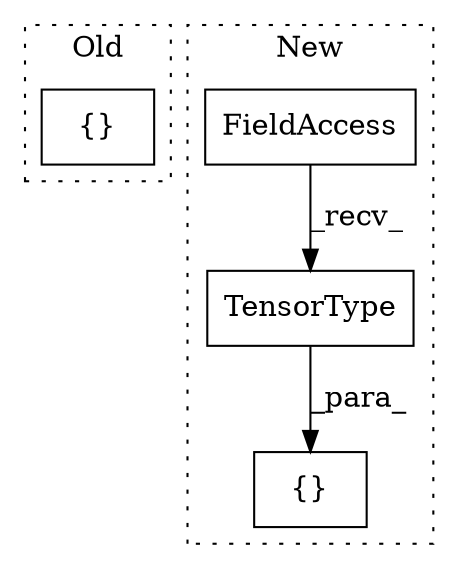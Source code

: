 digraph G {
subgraph cluster0 {
1 [label="{}" a="4" s="632,649" l="1,1" shape="box"];
label = "Old";
style="dotted";
}
subgraph cluster1 {
2 [label="TensorType" a="32" s="647" l="12" shape="box"];
3 [label="{}" a="4" s="632,659" l="1,1" shape="box"];
4 [label="FieldAccess" a="22" s="633" l="6" shape="box"];
label = "New";
style="dotted";
}
2 -> 3 [label="_para_"];
4 -> 2 [label="_recv_"];
}